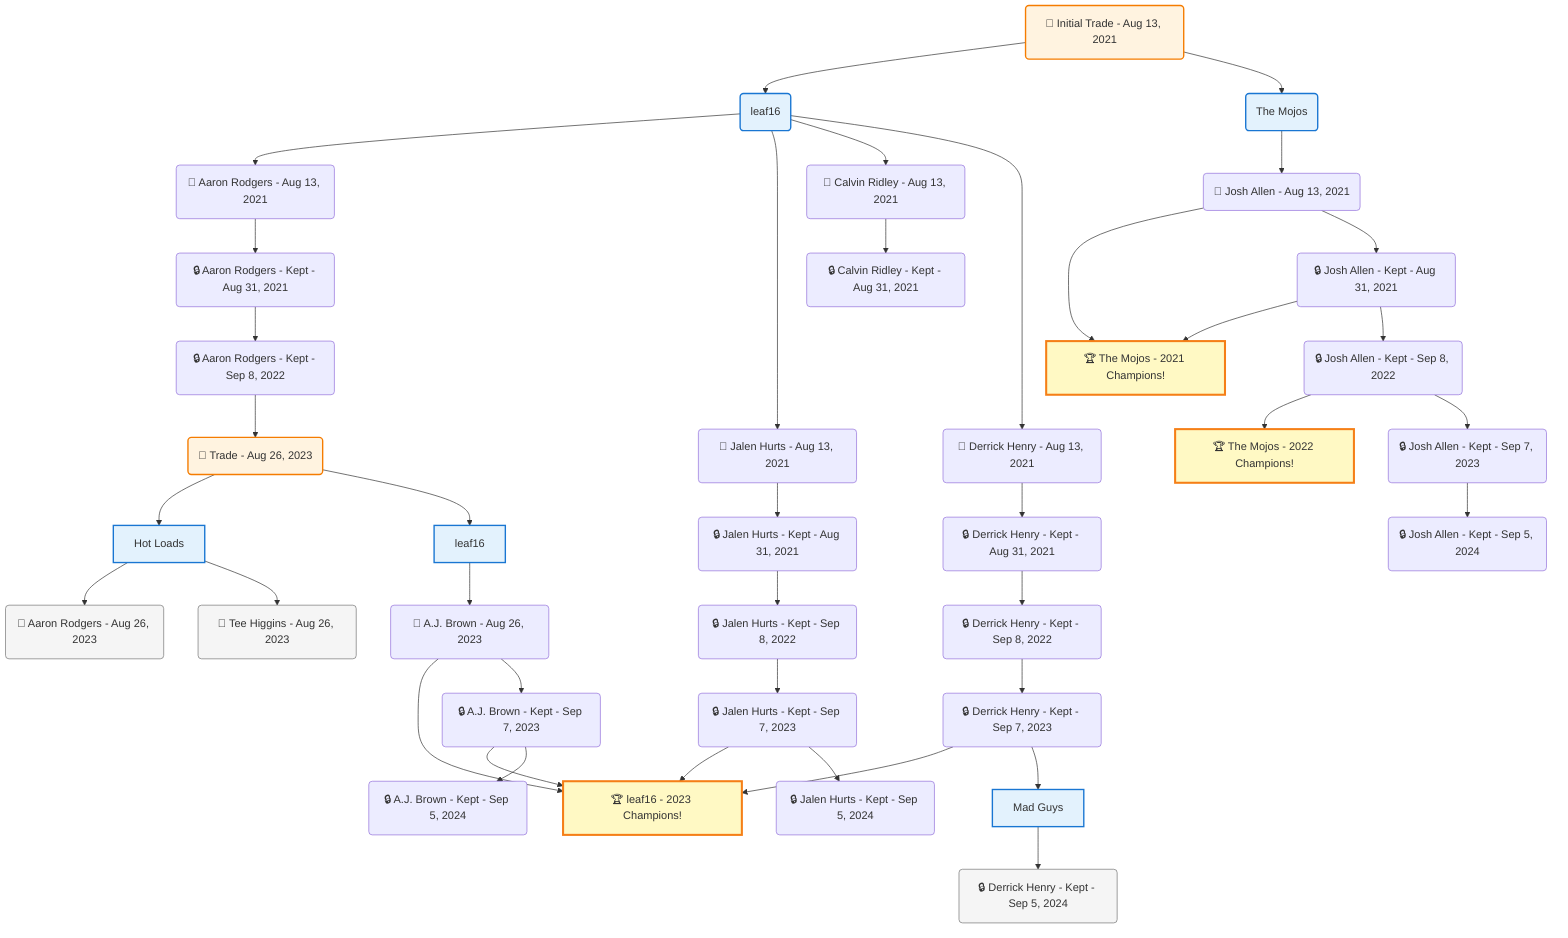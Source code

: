 flowchart TD

    TRADE_MAIN("🔄 Initial Trade - Aug 13, 2021")
    TEAM_1("leaf16")
    TEAM_2("The Mojos")
    NODE_6bb3e177-7ff8-41ea-acd8-56f4f56e1b25("🔄 Aaron Rodgers - Aug 13, 2021")
    NODE_2592a7f6-b7c4-43d1-86ca-1eb32d608bd8("🔒 Aaron Rodgers - Kept - Aug 31, 2021")
    NODE_c256d2ac-c3c7-4985-8ee0-e17c50793281("🔒 Aaron Rodgers - Kept - Sep 8, 2022")
    TRADE_1e0f92f5-f740-452e-960a-a92c22afa115_3("🔄 Trade - Aug 26, 2023")
    TEAM_8e9f18ff-62c3-40e8-bb10-32f74cf4ee33_4["Hot Loads"]
    NODE_8aa48c5d-0248-4f37-b939-44a21820aa03("🔄 Aaron Rodgers - Aug 26, 2023")
    NODE_e0000e36-700d-493f-b3eb-b050938564e6("🔄 Tee Higgins - Aug 26, 2023")
    TEAM_66fb98f4-89a7-45f9-893a-b41d71e6249d_5["leaf16"]
    NODE_d94a3670-dfbf-4c37-91c1-d9776711e83b("🔄 A.J. Brown - Aug 26, 2023")
    CHAMP_66fb98f4-89a7-45f9-893a-b41d71e6249d_2023["🏆 leaf16 - 2023 Champions!"]
    NODE_66ce661e-c7b3-47f3-b522-24e21946dbba("🔒 A.J. Brown - Kept - Sep 7, 2023")
    NODE_5c3d7ce1-e559-4d1e-8be6-e87ae55e700a("🔒 A.J. Brown - Kept - Sep 5, 2024")
    NODE_5e353109-3472-43ef-a0e0-668c3c5fc77f("🔄 Jalen Hurts - Aug 13, 2021")
    NODE_36c720dc-547d-4abb-9f99-a771c77a73dd("🔒 Jalen Hurts - Kept - Aug 31, 2021")
    NODE_24ecc5d2-74ae-4ca9-bb7d-bdf761878425("🔒 Jalen Hurts - Kept - Sep 8, 2022")
    NODE_eb4cc777-9000-4a04-8704-087a8e0257c3("🔒 Jalen Hurts - Kept - Sep 7, 2023")
    NODE_a9555c0e-246a-4add-b8a5-2e7de4c6cb0d("🔒 Jalen Hurts - Kept - Sep 5, 2024")
    NODE_ef11cc07-e07a-4645-bf87-834813f2a0d8("🔄 Calvin Ridley - Aug 13, 2021")
    NODE_ac8f9add-a36c-4110-9ea1-a7dacf1d1be6("🔒 Calvin Ridley - Kept - Aug 31, 2021")
    NODE_3a3f7e20-ef59-4dec-a510-94df4939aa24("🔄 Derrick Henry - Aug 13, 2021")
    NODE_317c8f77-cf03-4499-bfbb-02de7818d3b5("🔒 Derrick Henry - Kept - Aug 31, 2021")
    NODE_31050d86-077a-41fa-8b77-8694db0ca2b8("🔒 Derrick Henry - Kept - Sep 8, 2022")
    NODE_46a9a9f6-7649-4a40-a70d-ffe735dbe5b7("🔒 Derrick Henry - Kept - Sep 7, 2023")
    TEAM_f5908944-6efd-40eb-af54-6c53004e0e2f_6["Mad Guys"]
    NODE_b78b4765-cfe3-4682-a60a-e86c37e169f1("🔒 Derrick Henry - Kept - Sep 5, 2024")
    NODE_2ad2f5a6-4438-4752-a150-99aee3abd7df("🔄 Josh Allen - Aug 13, 2021")
    CHAMP_bbe2d0ad-54cf-4c22-be82-b2a5f262a157_2021["🏆 The Mojos - 2021 Champions!"]
    NODE_eca05795-b8d2-465c-87ea-a29786bb0bf9("🔒 Josh Allen - Kept - Aug 31, 2021")
    NODE_84f20f1f-2812-482e-a17f-97b722b99b57("🔒 Josh Allen - Kept - Sep 8, 2022")
    CHAMP_bbe2d0ad-54cf-4c22-be82-b2a5f262a157_2022["🏆 The Mojos - 2022 Champions!"]
    NODE_d0ed6e4c-f454-4dfe-9a4e-7852bfb57ba7("🔒 Josh Allen - Kept - Sep 7, 2023")
    NODE_057e3440-0fad-4b3d-96b5-0f3a913430de("🔒 Josh Allen - Kept - Sep 5, 2024")

    TRADE_MAIN --> TEAM_1
    TRADE_MAIN --> TEAM_2
    TEAM_1 --> NODE_6bb3e177-7ff8-41ea-acd8-56f4f56e1b25
    NODE_6bb3e177-7ff8-41ea-acd8-56f4f56e1b25 --> NODE_2592a7f6-b7c4-43d1-86ca-1eb32d608bd8
    NODE_2592a7f6-b7c4-43d1-86ca-1eb32d608bd8 --> NODE_c256d2ac-c3c7-4985-8ee0-e17c50793281
    NODE_c256d2ac-c3c7-4985-8ee0-e17c50793281 --> TRADE_1e0f92f5-f740-452e-960a-a92c22afa115_3
    TRADE_1e0f92f5-f740-452e-960a-a92c22afa115_3 --> TEAM_8e9f18ff-62c3-40e8-bb10-32f74cf4ee33_4
    TEAM_8e9f18ff-62c3-40e8-bb10-32f74cf4ee33_4 --> NODE_8aa48c5d-0248-4f37-b939-44a21820aa03
    TEAM_8e9f18ff-62c3-40e8-bb10-32f74cf4ee33_4 --> NODE_e0000e36-700d-493f-b3eb-b050938564e6
    TRADE_1e0f92f5-f740-452e-960a-a92c22afa115_3 --> TEAM_66fb98f4-89a7-45f9-893a-b41d71e6249d_5
    TEAM_66fb98f4-89a7-45f9-893a-b41d71e6249d_5 --> NODE_d94a3670-dfbf-4c37-91c1-d9776711e83b
    NODE_d94a3670-dfbf-4c37-91c1-d9776711e83b --> CHAMP_66fb98f4-89a7-45f9-893a-b41d71e6249d_2023
    NODE_d94a3670-dfbf-4c37-91c1-d9776711e83b --> NODE_66ce661e-c7b3-47f3-b522-24e21946dbba
    NODE_66ce661e-c7b3-47f3-b522-24e21946dbba --> CHAMP_66fb98f4-89a7-45f9-893a-b41d71e6249d_2023
    NODE_66ce661e-c7b3-47f3-b522-24e21946dbba --> NODE_5c3d7ce1-e559-4d1e-8be6-e87ae55e700a
    TEAM_1 --> NODE_5e353109-3472-43ef-a0e0-668c3c5fc77f
    NODE_5e353109-3472-43ef-a0e0-668c3c5fc77f --> NODE_36c720dc-547d-4abb-9f99-a771c77a73dd
    NODE_36c720dc-547d-4abb-9f99-a771c77a73dd --> NODE_24ecc5d2-74ae-4ca9-bb7d-bdf761878425
    NODE_24ecc5d2-74ae-4ca9-bb7d-bdf761878425 --> NODE_eb4cc777-9000-4a04-8704-087a8e0257c3
    NODE_eb4cc777-9000-4a04-8704-087a8e0257c3 --> CHAMP_66fb98f4-89a7-45f9-893a-b41d71e6249d_2023
    NODE_eb4cc777-9000-4a04-8704-087a8e0257c3 --> NODE_a9555c0e-246a-4add-b8a5-2e7de4c6cb0d
    TEAM_1 --> NODE_ef11cc07-e07a-4645-bf87-834813f2a0d8
    NODE_ef11cc07-e07a-4645-bf87-834813f2a0d8 --> NODE_ac8f9add-a36c-4110-9ea1-a7dacf1d1be6
    TEAM_1 --> NODE_3a3f7e20-ef59-4dec-a510-94df4939aa24
    NODE_3a3f7e20-ef59-4dec-a510-94df4939aa24 --> NODE_317c8f77-cf03-4499-bfbb-02de7818d3b5
    NODE_317c8f77-cf03-4499-bfbb-02de7818d3b5 --> NODE_31050d86-077a-41fa-8b77-8694db0ca2b8
    NODE_31050d86-077a-41fa-8b77-8694db0ca2b8 --> NODE_46a9a9f6-7649-4a40-a70d-ffe735dbe5b7
    NODE_46a9a9f6-7649-4a40-a70d-ffe735dbe5b7 --> CHAMP_66fb98f4-89a7-45f9-893a-b41d71e6249d_2023
    NODE_46a9a9f6-7649-4a40-a70d-ffe735dbe5b7 --> TEAM_f5908944-6efd-40eb-af54-6c53004e0e2f_6
    TEAM_f5908944-6efd-40eb-af54-6c53004e0e2f_6 --> NODE_b78b4765-cfe3-4682-a60a-e86c37e169f1
    TEAM_2 --> NODE_2ad2f5a6-4438-4752-a150-99aee3abd7df
    NODE_2ad2f5a6-4438-4752-a150-99aee3abd7df --> CHAMP_bbe2d0ad-54cf-4c22-be82-b2a5f262a157_2021
    NODE_2ad2f5a6-4438-4752-a150-99aee3abd7df --> NODE_eca05795-b8d2-465c-87ea-a29786bb0bf9
    NODE_eca05795-b8d2-465c-87ea-a29786bb0bf9 --> CHAMP_bbe2d0ad-54cf-4c22-be82-b2a5f262a157_2021
    NODE_eca05795-b8d2-465c-87ea-a29786bb0bf9 --> NODE_84f20f1f-2812-482e-a17f-97b722b99b57
    NODE_84f20f1f-2812-482e-a17f-97b722b99b57 --> CHAMP_bbe2d0ad-54cf-4c22-be82-b2a5f262a157_2022
    NODE_84f20f1f-2812-482e-a17f-97b722b99b57 --> NODE_d0ed6e4c-f454-4dfe-9a4e-7852bfb57ba7
    NODE_d0ed6e4c-f454-4dfe-9a4e-7852bfb57ba7 --> NODE_057e3440-0fad-4b3d-96b5-0f3a913430de

    %% Node styling
    classDef teamNode fill:#e3f2fd,stroke:#1976d2,stroke-width:2px
    classDef tradeNode fill:#fff3e0,stroke:#f57c00,stroke-width:2px
    classDef playerNode fill:#f3e5f5,stroke:#7b1fa2,stroke-width:1px
    classDef nonRootPlayerNode fill:#f5f5f5,stroke:#757575,stroke-width:1px
    classDef endNode fill:#ffebee,stroke:#c62828,stroke-width:2px
    classDef waiverNode fill:#e8f5e8,stroke:#388e3c,stroke-width:2px
    classDef championshipNode fill:#fff9c4,stroke:#f57f17,stroke-width:3px

    class TEAM_1,TEAM_2,TEAM_8e9f18ff-62c3-40e8-bb10-32f74cf4ee33_4,TEAM_66fb98f4-89a7-45f9-893a-b41d71e6249d_5,TEAM_f5908944-6efd-40eb-af54-6c53004e0e2f_6 teamNode
    class CHAMP_66fb98f4-89a7-45f9-893a-b41d71e6249d_2023,CHAMP_bbe2d0ad-54cf-4c22-be82-b2a5f262a157_2021,CHAMP_bbe2d0ad-54cf-4c22-be82-b2a5f262a157_2022 championshipNode
    class NODE_8aa48c5d-0248-4f37-b939-44a21820aa03,NODE_e0000e36-700d-493f-b3eb-b050938564e6,NODE_b78b4765-cfe3-4682-a60a-e86c37e169f1 nonRootPlayerNode
    class TRADE_MAIN,TRADE_1e0f92f5-f740-452e-960a-a92c22afa115_3 tradeNode